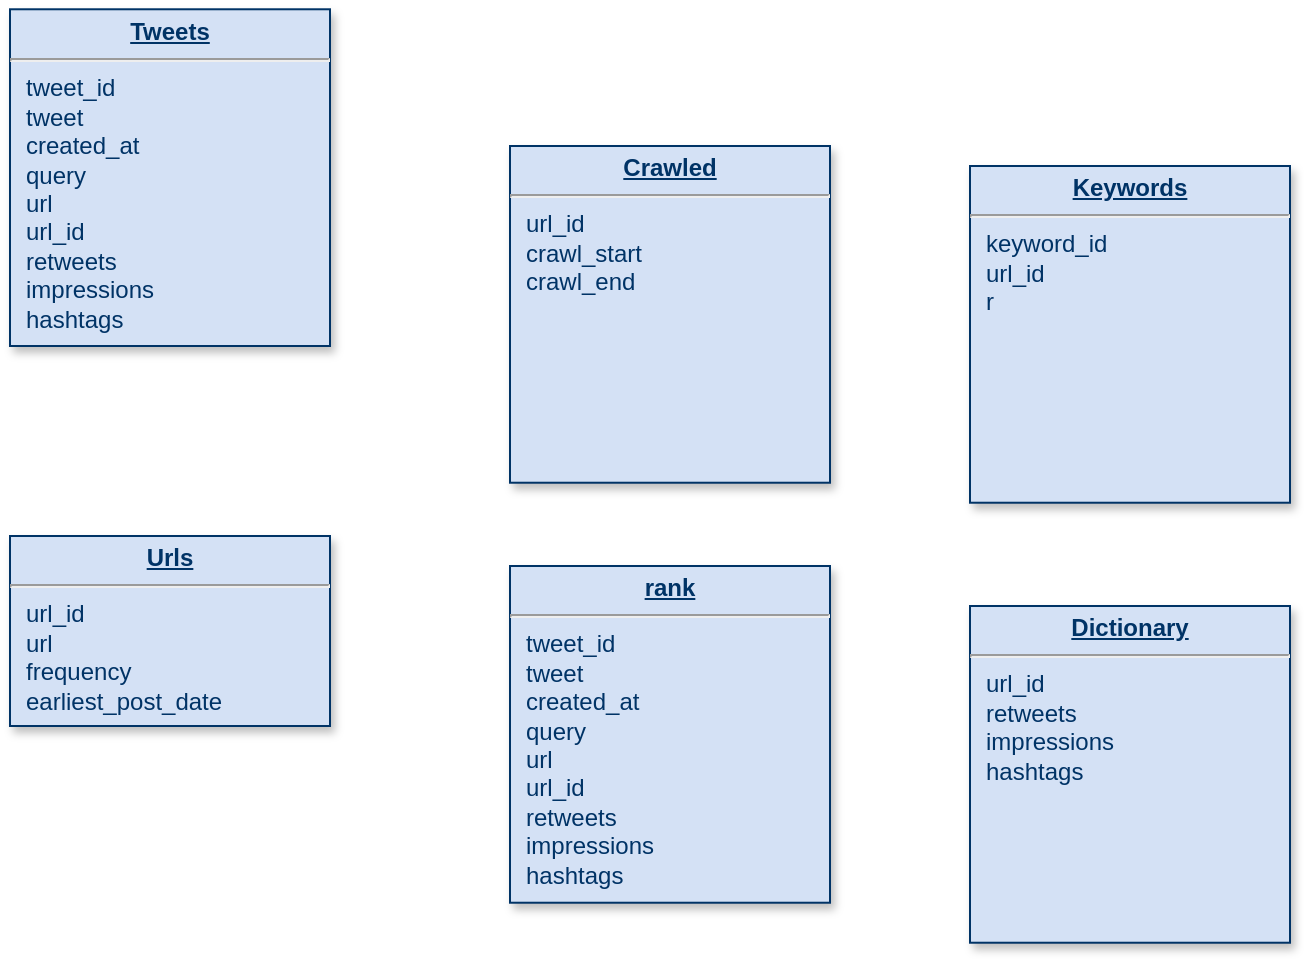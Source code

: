 <mxfile version="20.8.10" type="device"><diagram name="Page-1" id="efa7a0a1-bf9b-a30e-e6df-94a7791c09e9"><mxGraphModel dx="858" dy="556" grid="1" gridSize="10" guides="1" tooltips="1" connect="1" arrows="1" fold="1" page="1" pageScale="1" pageWidth="826" pageHeight="1169" background="none" math="0" shadow="0"><root><mxCell id="0"/><mxCell id="1" parent="0"/><mxCell id="21" value="&lt;p style=&quot;margin: 0px; margin-top: 4px; text-align: center; text-decoration: underline;&quot;&gt;&lt;strong&gt;Urls&lt;/strong&gt;&lt;/p&gt;&lt;hr&gt;&lt;p style=&quot;margin: 0px; margin-left: 8px;&quot;&gt;url_id&lt;/p&gt;&lt;p style=&quot;margin: 0px; margin-left: 8px;&quot;&gt;url&lt;/p&gt;&lt;p style=&quot;margin: 0px; margin-left: 8px;&quot;&gt;frequency&lt;/p&gt;&lt;p style=&quot;margin: 0px; margin-left: 8px;&quot;&gt;earliest_post_date&lt;/p&gt;&lt;p style=&quot;margin: 0px; margin-left: 8px;&quot;&gt;&lt;br&gt;&lt;/p&gt;" style="verticalAlign=top;align=left;overflow=fill;fontSize=12;fontFamily=Helvetica;html=1;strokeColor=#003366;shadow=1;fillColor=#D4E1F5;fontColor=#003366" parent="1" vertex="1"><mxGeometry x="40" y="285" width="160" height="95" as="geometry"/></mxCell><mxCell id="25" value="&lt;p style=&quot;margin: 0px; margin-top: 4px; text-align: center; text-decoration: underline;&quot;&gt;&lt;b&gt;Tweets&lt;/b&gt;&lt;/p&gt;&lt;hr&gt;&lt;p style=&quot;margin: 0px; margin-left: 8px;&quot;&gt;tweet_id&lt;/p&gt;&lt;p style=&quot;margin: 0px; margin-left: 8px;&quot;&gt;tweet&lt;/p&gt;&lt;p style=&quot;margin: 0px; margin-left: 8px;&quot;&gt;created_at&lt;/p&gt;&lt;p style=&quot;margin: 0px; margin-left: 8px;&quot;&gt;query&lt;/p&gt;&lt;p style=&quot;margin: 0px; margin-left: 8px;&quot;&gt;url&lt;/p&gt;&lt;p style=&quot;margin: 0px; margin-left: 8px;&quot;&gt;url_id&lt;/p&gt;&lt;p style=&quot;margin: 0px; margin-left: 8px;&quot;&gt;retweets&lt;/p&gt;&lt;p style=&quot;margin: 0px; margin-left: 8px;&quot;&gt;impressions&lt;/p&gt;&lt;p style=&quot;margin: 0px; margin-left: 8px;&quot;&gt;hashtags&lt;/p&gt;" style="verticalAlign=top;align=left;overflow=fill;fontSize=12;fontFamily=Helvetica;html=1;strokeColor=#003366;shadow=1;fillColor=#D4E1F5;fontColor=#003366" parent="1" vertex="1"><mxGeometry x="40" y="21.64" width="160" height="168.36" as="geometry"/></mxCell><mxCell id="iD-1XhszQNzIIWxtRD6p-114" value="&lt;p style=&quot;margin: 0px; margin-top: 4px; text-align: center; text-decoration: underline;&quot;&gt;&lt;b&gt;Crawled&lt;/b&gt;&lt;/p&gt;&lt;hr&gt;&lt;p style=&quot;margin: 0px; margin-left: 8px;&quot;&gt;&lt;span style=&quot;background-color: initial;&quot;&gt;url_id&lt;/span&gt;&lt;br&gt;&lt;/p&gt;&lt;p style=&quot;margin: 0px; margin-left: 8px;&quot;&gt;crawl_start&lt;/p&gt;&lt;p style=&quot;margin: 0px; margin-left: 8px;&quot;&gt;crawl_end&lt;/p&gt;" style="verticalAlign=top;align=left;overflow=fill;fontSize=12;fontFamily=Helvetica;html=1;strokeColor=#003366;shadow=1;fillColor=#D4E1F5;fontColor=#003366" parent="1" vertex="1"><mxGeometry x="290" y="90" width="160" height="168.36" as="geometry"/></mxCell><mxCell id="iD-1XhszQNzIIWxtRD6p-115" value="&lt;p style=&quot;margin: 0px; margin-top: 4px; text-align: center; text-decoration: underline;&quot;&gt;&lt;b&gt;rank&lt;/b&gt;&lt;/p&gt;&lt;hr&gt;&lt;p style=&quot;margin: 0px; margin-left: 8px;&quot;&gt;tweet_id&lt;/p&gt;&lt;p style=&quot;margin: 0px; margin-left: 8px;&quot;&gt;tweet&lt;/p&gt;&lt;p style=&quot;margin: 0px; margin-left: 8px;&quot;&gt;created_at&lt;/p&gt;&lt;p style=&quot;margin: 0px; margin-left: 8px;&quot;&gt;query&lt;/p&gt;&lt;p style=&quot;margin: 0px; margin-left: 8px;&quot;&gt;url&lt;/p&gt;&lt;p style=&quot;margin: 0px; margin-left: 8px;&quot;&gt;url_id&lt;/p&gt;&lt;p style=&quot;margin: 0px; margin-left: 8px;&quot;&gt;retweets&lt;/p&gt;&lt;p style=&quot;margin: 0px; margin-left: 8px;&quot;&gt;impressions&lt;/p&gt;&lt;p style=&quot;margin: 0px; margin-left: 8px;&quot;&gt;hashtags&lt;/p&gt;" style="verticalAlign=top;align=left;overflow=fill;fontSize=12;fontFamily=Helvetica;html=1;strokeColor=#003366;shadow=1;fillColor=#D4E1F5;fontColor=#003366" parent="1" vertex="1"><mxGeometry x="290" y="300" width="160" height="168.36" as="geometry"/></mxCell><mxCell id="iD-1XhszQNzIIWxtRD6p-116" value="&lt;p style=&quot;margin: 0px; margin-top: 4px; text-align: center; text-decoration: underline;&quot;&gt;&lt;b&gt;Keywords&lt;/b&gt;&lt;/p&gt;&lt;hr&gt;&lt;p style=&quot;margin: 0px; margin-left: 8px;&quot;&gt;keyword_id&lt;/p&gt;&lt;p style=&quot;margin: 0px; margin-left: 8px;&quot;&gt;url_id&lt;/p&gt;&lt;p style=&quot;margin: 0px; margin-left: 8px;&quot;&gt;r&lt;/p&gt;" style="verticalAlign=top;align=left;overflow=fill;fontSize=12;fontFamily=Helvetica;html=1;strokeColor=#003366;shadow=1;fillColor=#D4E1F5;fontColor=#003366" parent="1" vertex="1"><mxGeometry x="520" y="100" width="160" height="168.36" as="geometry"/></mxCell><mxCell id="iD-1XhszQNzIIWxtRD6p-117" value="&lt;p style=&quot;margin: 0px; margin-top: 4px; text-align: center; text-decoration: underline;&quot;&gt;&lt;b&gt;Dictionary&lt;/b&gt;&lt;/p&gt;&lt;hr&gt;&lt;p style=&quot;margin: 0px; margin-left: 8px;&quot;&gt;&lt;span style=&quot;background-color: initial;&quot;&gt;url_id&lt;/span&gt;&lt;br&gt;&lt;/p&gt;&lt;p style=&quot;margin: 0px; margin-left: 8px;&quot;&gt;retweets&lt;/p&gt;&lt;p style=&quot;margin: 0px; margin-left: 8px;&quot;&gt;impressions&lt;/p&gt;&lt;p style=&quot;margin: 0px; margin-left: 8px;&quot;&gt;hashtags&lt;/p&gt;" style="verticalAlign=top;align=left;overflow=fill;fontSize=12;fontFamily=Helvetica;html=1;strokeColor=#003366;shadow=1;fillColor=#D4E1F5;fontColor=#003366" parent="1" vertex="1"><mxGeometry x="520" y="320" width="160" height="168.36" as="geometry"/></mxCell></root></mxGraphModel></diagram></mxfile>